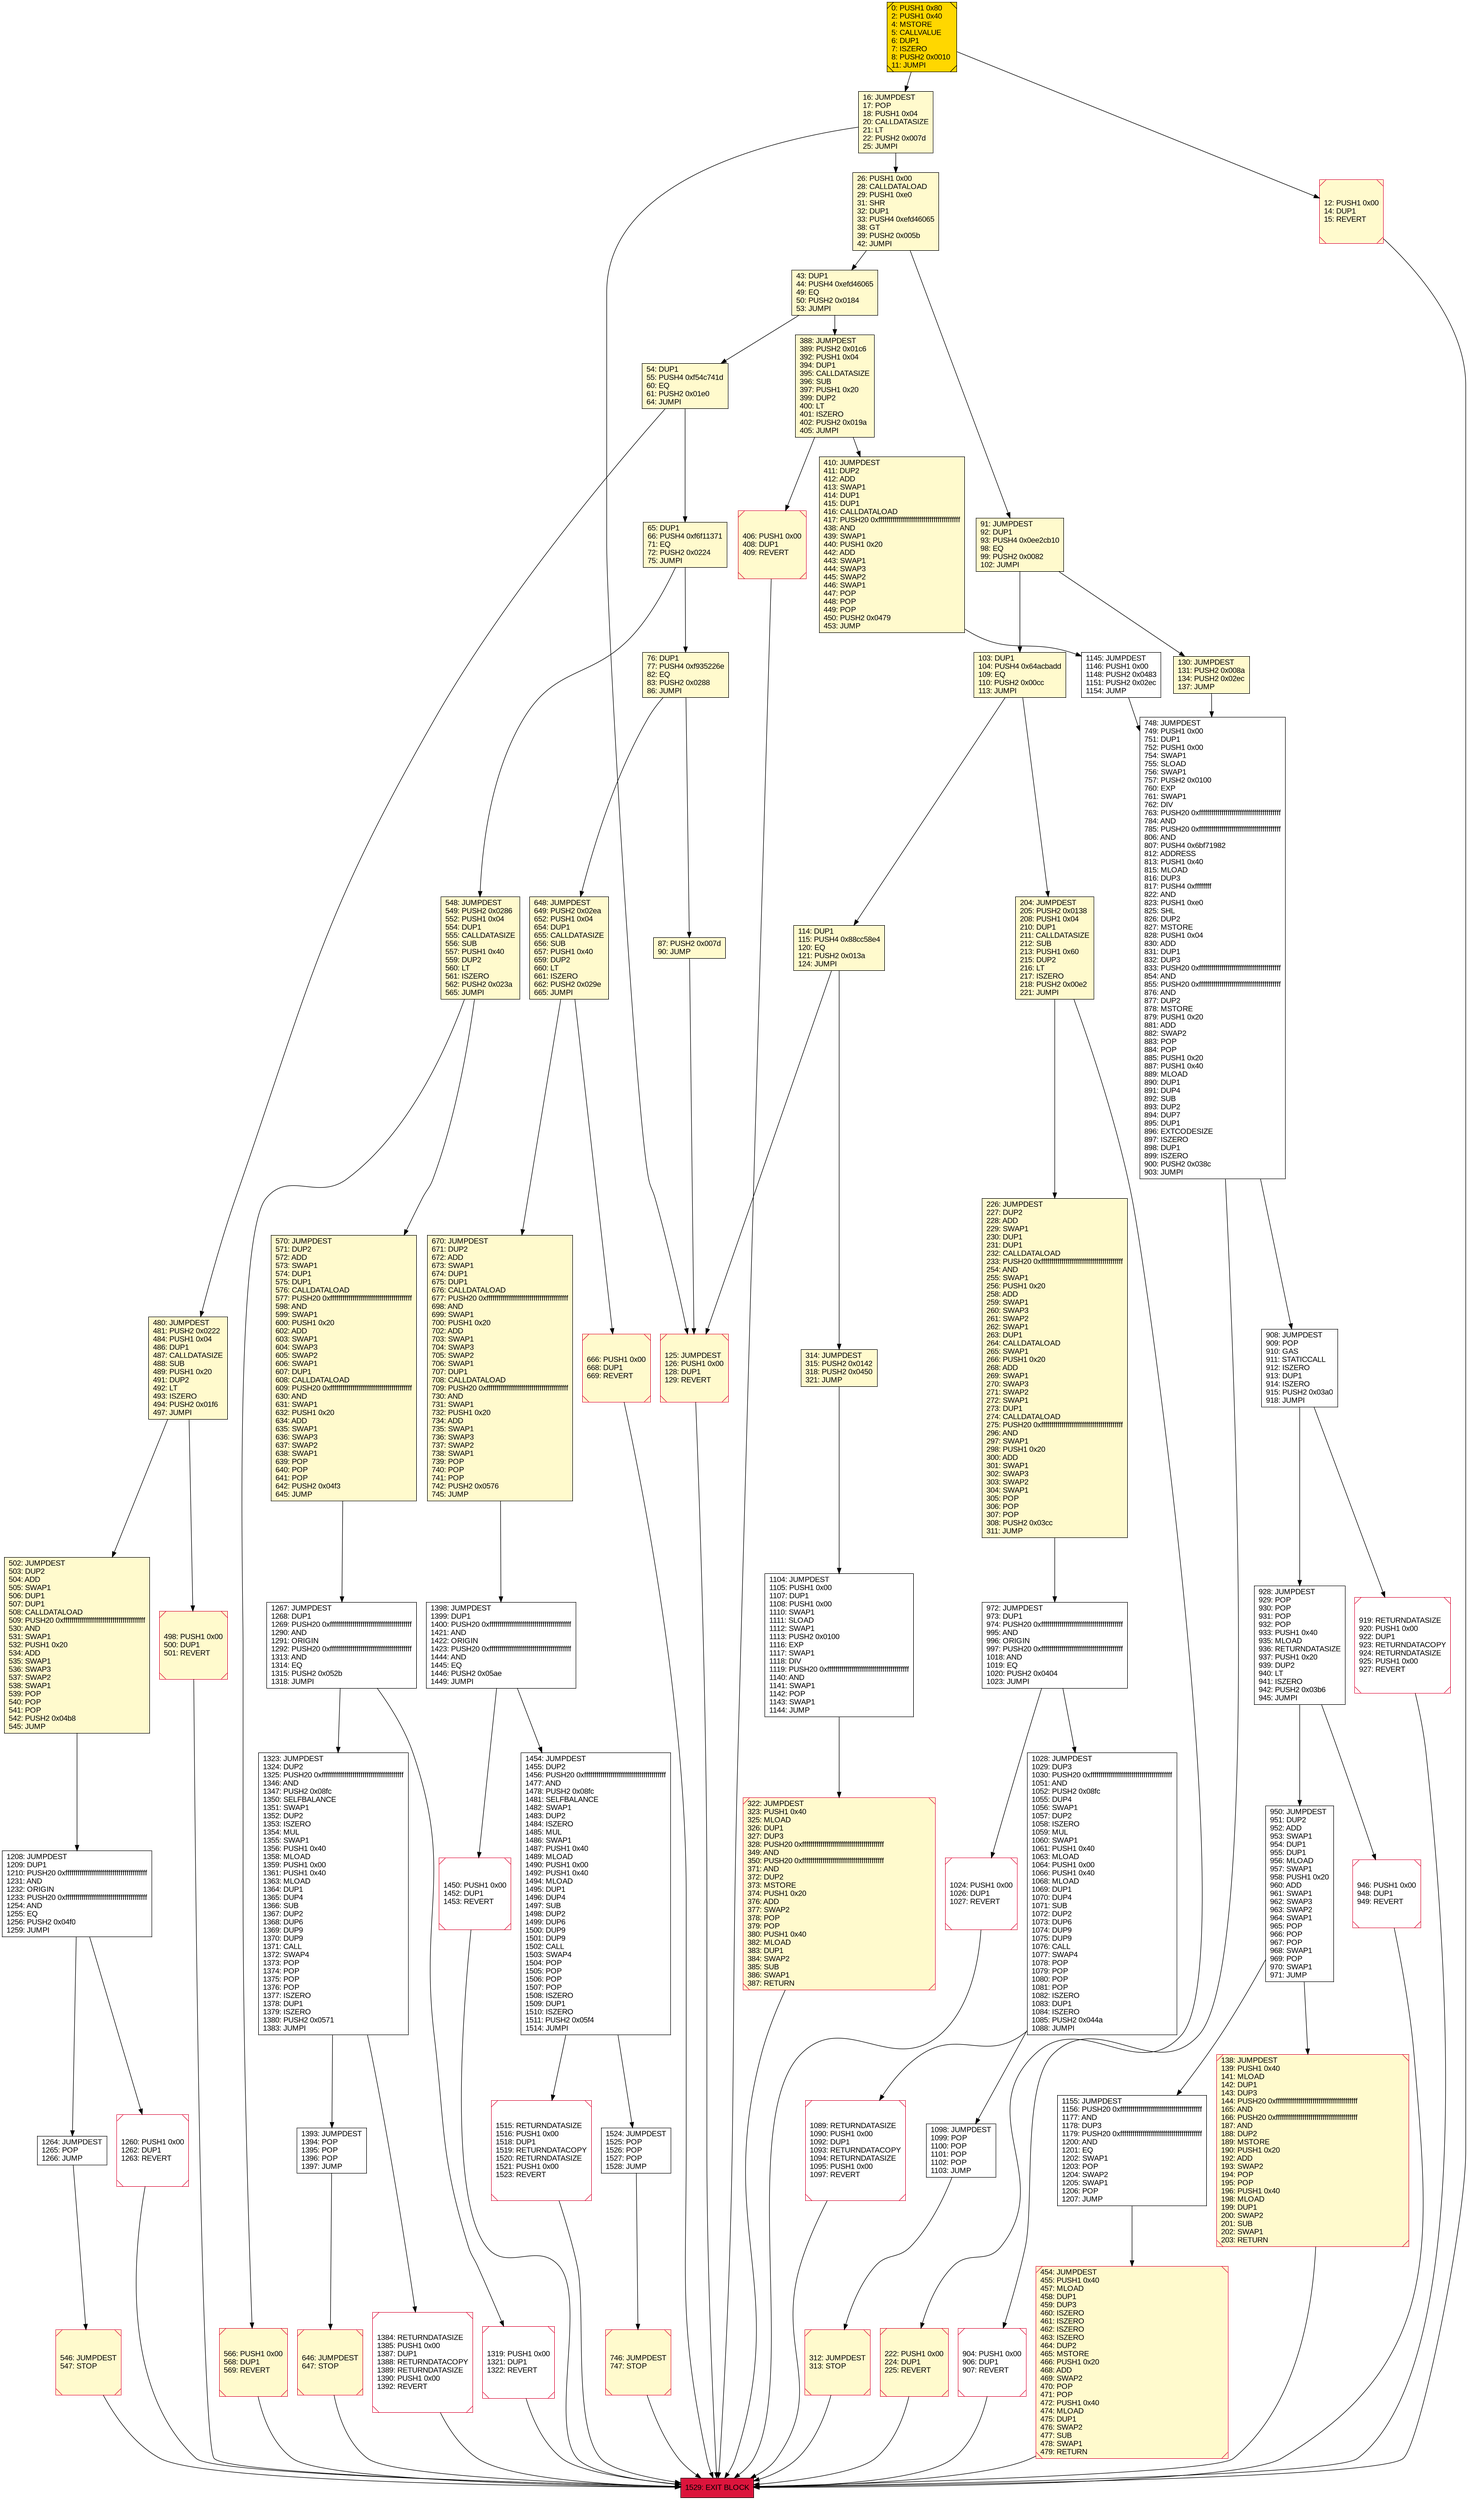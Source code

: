 digraph G {
bgcolor=transparent rankdir=UD;
node [shape=box style=filled color=black fillcolor=white fontname=arial fontcolor=black];
76 [label="76: DUP1\l77: PUSH4 0xf935226e\l82: EQ\l83: PUSH2 0x0288\l86: JUMPI\l" fillcolor=lemonchiffon ];
1098 [label="1098: JUMPDEST\l1099: POP\l1100: POP\l1101: POP\l1102: POP\l1103: JUMP\l" ];
87 [label="87: PUSH2 0x007d\l90: JUMP\l" fillcolor=lemonchiffon ];
1319 [label="1319: PUSH1 0x00\l1321: DUP1\l1322: REVERT\l" shape=Msquare color=crimson ];
130 [label="130: JUMPDEST\l131: PUSH2 0x008a\l134: PUSH2 0x02ec\l137: JUMP\l" fillcolor=lemonchiffon ];
204 [label="204: JUMPDEST\l205: PUSH2 0x0138\l208: PUSH1 0x04\l210: DUP1\l211: CALLDATASIZE\l212: SUB\l213: PUSH1 0x60\l215: DUP2\l216: LT\l217: ISZERO\l218: PUSH2 0x00e2\l221: JUMPI\l" fillcolor=lemonchiffon ];
1450 [label="1450: PUSH1 0x00\l1452: DUP1\l1453: REVERT\l" shape=Msquare color=crimson ];
919 [label="919: RETURNDATASIZE\l920: PUSH1 0x00\l922: DUP1\l923: RETURNDATACOPY\l924: RETURNDATASIZE\l925: PUSH1 0x00\l927: REVERT\l" shape=Msquare color=crimson ];
480 [label="480: JUMPDEST\l481: PUSH2 0x0222\l484: PUSH1 0x04\l486: DUP1\l487: CALLDATASIZE\l488: SUB\l489: PUSH1 0x20\l491: DUP2\l492: LT\l493: ISZERO\l494: PUSH2 0x01f6\l497: JUMPI\l" fillcolor=lemonchiffon ];
1393 [label="1393: JUMPDEST\l1394: POP\l1395: POP\l1396: POP\l1397: JUMP\l" ];
322 [label="322: JUMPDEST\l323: PUSH1 0x40\l325: MLOAD\l326: DUP1\l327: DUP3\l328: PUSH20 0xffffffffffffffffffffffffffffffffffffffff\l349: AND\l350: PUSH20 0xffffffffffffffffffffffffffffffffffffffff\l371: AND\l372: DUP2\l373: MSTORE\l374: PUSH1 0x20\l376: ADD\l377: SWAP2\l378: POP\l379: POP\l380: PUSH1 0x40\l382: MLOAD\l383: DUP1\l384: SWAP2\l385: SUB\l386: SWAP1\l387: RETURN\l" fillcolor=lemonchiffon shape=Msquare color=crimson ];
91 [label="91: JUMPDEST\l92: DUP1\l93: PUSH4 0x0ee2cb10\l98: EQ\l99: PUSH2 0x0082\l102: JUMPI\l" fillcolor=lemonchiffon ];
646 [label="646: JUMPDEST\l647: STOP\l" fillcolor=lemonchiffon shape=Msquare color=crimson ];
946 [label="946: PUSH1 0x00\l948: DUP1\l949: REVERT\l" shape=Msquare color=crimson ];
1524 [label="1524: JUMPDEST\l1525: POP\l1526: POP\l1527: POP\l1528: JUMP\l" ];
566 [label="566: PUSH1 0x00\l568: DUP1\l569: REVERT\l" fillcolor=lemonchiffon shape=Msquare color=crimson ];
0 [label="0: PUSH1 0x80\l2: PUSH1 0x40\l4: MSTORE\l5: CALLVALUE\l6: DUP1\l7: ISZERO\l8: PUSH2 0x0010\l11: JUMPI\l" fillcolor=lemonchiffon shape=Msquare fillcolor=gold ];
410 [label="410: JUMPDEST\l411: DUP2\l412: ADD\l413: SWAP1\l414: DUP1\l415: DUP1\l416: CALLDATALOAD\l417: PUSH20 0xffffffffffffffffffffffffffffffffffffffff\l438: AND\l439: SWAP1\l440: PUSH1 0x20\l442: ADD\l443: SWAP1\l444: SWAP3\l445: SWAP2\l446: SWAP1\l447: POP\l448: POP\l449: POP\l450: PUSH2 0x0479\l453: JUMP\l" fillcolor=lemonchiffon ];
103 [label="103: DUP1\l104: PUSH4 0x64acbadd\l109: EQ\l110: PUSH2 0x00cc\l113: JUMPI\l" fillcolor=lemonchiffon ];
1024 [label="1024: PUSH1 0x00\l1026: DUP1\l1027: REVERT\l" shape=Msquare color=crimson ];
16 [label="16: JUMPDEST\l17: POP\l18: PUSH1 0x04\l20: CALLDATASIZE\l21: LT\l22: PUSH2 0x007d\l25: JUMPI\l" fillcolor=lemonchiffon ];
1323 [label="1323: JUMPDEST\l1324: DUP2\l1325: PUSH20 0xffffffffffffffffffffffffffffffffffffffff\l1346: AND\l1347: PUSH2 0x08fc\l1350: SELFBALANCE\l1351: SWAP1\l1352: DUP2\l1353: ISZERO\l1354: MUL\l1355: SWAP1\l1356: PUSH1 0x40\l1358: MLOAD\l1359: PUSH1 0x00\l1361: PUSH1 0x40\l1363: MLOAD\l1364: DUP1\l1365: DUP4\l1366: SUB\l1367: DUP2\l1368: DUP6\l1369: DUP9\l1370: DUP9\l1371: CALL\l1372: SWAP4\l1373: POP\l1374: POP\l1375: POP\l1376: POP\l1377: ISZERO\l1378: DUP1\l1379: ISZERO\l1380: PUSH2 0x0571\l1383: JUMPI\l" ];
904 [label="904: PUSH1 0x00\l906: DUP1\l907: REVERT\l" shape=Msquare color=crimson ];
670 [label="670: JUMPDEST\l671: DUP2\l672: ADD\l673: SWAP1\l674: DUP1\l675: DUP1\l676: CALLDATALOAD\l677: PUSH20 0xffffffffffffffffffffffffffffffffffffffff\l698: AND\l699: SWAP1\l700: PUSH1 0x20\l702: ADD\l703: SWAP1\l704: SWAP3\l705: SWAP2\l706: SWAP1\l707: DUP1\l708: CALLDATALOAD\l709: PUSH20 0xffffffffffffffffffffffffffffffffffffffff\l730: AND\l731: SWAP1\l732: PUSH1 0x20\l734: ADD\l735: SWAP1\l736: SWAP3\l737: SWAP2\l738: SWAP1\l739: POP\l740: POP\l741: POP\l742: PUSH2 0x0576\l745: JUMP\l" fillcolor=lemonchiffon ];
312 [label="312: JUMPDEST\l313: STOP\l" fillcolor=lemonchiffon shape=Msquare color=crimson ];
12 [label="12: PUSH1 0x00\l14: DUP1\l15: REVERT\l" fillcolor=lemonchiffon shape=Msquare color=crimson ];
972 [label="972: JUMPDEST\l973: DUP1\l974: PUSH20 0xffffffffffffffffffffffffffffffffffffffff\l995: AND\l996: ORIGIN\l997: PUSH20 0xffffffffffffffffffffffffffffffffffffffff\l1018: AND\l1019: EQ\l1020: PUSH2 0x0404\l1023: JUMPI\l" ];
114 [label="114: DUP1\l115: PUSH4 0x88cc58e4\l120: EQ\l121: PUSH2 0x013a\l124: JUMPI\l" fillcolor=lemonchiffon ];
546 [label="546: JUMPDEST\l547: STOP\l" fillcolor=lemonchiffon shape=Msquare color=crimson ];
1267 [label="1267: JUMPDEST\l1268: DUP1\l1269: PUSH20 0xffffffffffffffffffffffffffffffffffffffff\l1290: AND\l1291: ORIGIN\l1292: PUSH20 0xffffffffffffffffffffffffffffffffffffffff\l1313: AND\l1314: EQ\l1315: PUSH2 0x052b\l1318: JUMPI\l" ];
406 [label="406: PUSH1 0x00\l408: DUP1\l409: REVERT\l" fillcolor=lemonchiffon shape=Msquare color=crimson ];
666 [label="666: PUSH1 0x00\l668: DUP1\l669: REVERT\l" fillcolor=lemonchiffon shape=Msquare color=crimson ];
388 [label="388: JUMPDEST\l389: PUSH2 0x01c6\l392: PUSH1 0x04\l394: DUP1\l395: CALLDATASIZE\l396: SUB\l397: PUSH1 0x20\l399: DUP2\l400: LT\l401: ISZERO\l402: PUSH2 0x019a\l405: JUMPI\l" fillcolor=lemonchiffon ];
648 [label="648: JUMPDEST\l649: PUSH2 0x02ea\l652: PUSH1 0x04\l654: DUP1\l655: CALLDATASIZE\l656: SUB\l657: PUSH1 0x40\l659: DUP2\l660: LT\l661: ISZERO\l662: PUSH2 0x029e\l665: JUMPI\l" fillcolor=lemonchiffon ];
43 [label="43: DUP1\l44: PUSH4 0xefd46065\l49: EQ\l50: PUSH2 0x0184\l53: JUMPI\l" fillcolor=lemonchiffon ];
1104 [label="1104: JUMPDEST\l1105: PUSH1 0x00\l1107: DUP1\l1108: PUSH1 0x00\l1110: SWAP1\l1111: SLOAD\l1112: SWAP1\l1113: PUSH2 0x0100\l1116: EXP\l1117: SWAP1\l1118: DIV\l1119: PUSH20 0xffffffffffffffffffffffffffffffffffffffff\l1140: AND\l1141: SWAP1\l1142: POP\l1143: SWAP1\l1144: JUMP\l" ];
748 [label="748: JUMPDEST\l749: PUSH1 0x00\l751: DUP1\l752: PUSH1 0x00\l754: SWAP1\l755: SLOAD\l756: SWAP1\l757: PUSH2 0x0100\l760: EXP\l761: SWAP1\l762: DIV\l763: PUSH20 0xffffffffffffffffffffffffffffffffffffffff\l784: AND\l785: PUSH20 0xffffffffffffffffffffffffffffffffffffffff\l806: AND\l807: PUSH4 0x6bf71982\l812: ADDRESS\l813: PUSH1 0x40\l815: MLOAD\l816: DUP3\l817: PUSH4 0xffffffff\l822: AND\l823: PUSH1 0xe0\l825: SHL\l826: DUP2\l827: MSTORE\l828: PUSH1 0x04\l830: ADD\l831: DUP1\l832: DUP3\l833: PUSH20 0xffffffffffffffffffffffffffffffffffffffff\l854: AND\l855: PUSH20 0xffffffffffffffffffffffffffffffffffffffff\l876: AND\l877: DUP2\l878: MSTORE\l879: PUSH1 0x20\l881: ADD\l882: SWAP2\l883: POP\l884: POP\l885: PUSH1 0x20\l887: PUSH1 0x40\l889: MLOAD\l890: DUP1\l891: DUP4\l892: SUB\l893: DUP2\l894: DUP7\l895: DUP1\l896: EXTCODESIZE\l897: ISZERO\l898: DUP1\l899: ISZERO\l900: PUSH2 0x038c\l903: JUMPI\l" ];
570 [label="570: JUMPDEST\l571: DUP2\l572: ADD\l573: SWAP1\l574: DUP1\l575: DUP1\l576: CALLDATALOAD\l577: PUSH20 0xffffffffffffffffffffffffffffffffffffffff\l598: AND\l599: SWAP1\l600: PUSH1 0x20\l602: ADD\l603: SWAP1\l604: SWAP3\l605: SWAP2\l606: SWAP1\l607: DUP1\l608: CALLDATALOAD\l609: PUSH20 0xffffffffffffffffffffffffffffffffffffffff\l630: AND\l631: SWAP1\l632: PUSH1 0x20\l634: ADD\l635: SWAP1\l636: SWAP3\l637: SWAP2\l638: SWAP1\l639: POP\l640: POP\l641: POP\l642: PUSH2 0x04f3\l645: JUMP\l" fillcolor=lemonchiffon ];
54 [label="54: DUP1\l55: PUSH4 0xf54c741d\l60: EQ\l61: PUSH2 0x01e0\l64: JUMPI\l" fillcolor=lemonchiffon ];
65 [label="65: DUP1\l66: PUSH4 0xf6f11371\l71: EQ\l72: PUSH2 0x0224\l75: JUMPI\l" fillcolor=lemonchiffon ];
1398 [label="1398: JUMPDEST\l1399: DUP1\l1400: PUSH20 0xffffffffffffffffffffffffffffffffffffffff\l1421: AND\l1422: ORIGIN\l1423: PUSH20 0xffffffffffffffffffffffffffffffffffffffff\l1444: AND\l1445: EQ\l1446: PUSH2 0x05ae\l1449: JUMPI\l" ];
1260 [label="1260: PUSH1 0x00\l1262: DUP1\l1263: REVERT\l" shape=Msquare color=crimson ];
950 [label="950: JUMPDEST\l951: DUP2\l952: ADD\l953: SWAP1\l954: DUP1\l955: DUP1\l956: MLOAD\l957: SWAP1\l958: PUSH1 0x20\l960: ADD\l961: SWAP1\l962: SWAP3\l963: SWAP2\l964: SWAP1\l965: POP\l966: POP\l967: POP\l968: SWAP1\l969: POP\l970: SWAP1\l971: JUMP\l" ];
1145 [label="1145: JUMPDEST\l1146: PUSH1 0x00\l1148: PUSH2 0x0483\l1151: PUSH2 0x02ec\l1154: JUMP\l" ];
498 [label="498: PUSH1 0x00\l500: DUP1\l501: REVERT\l" fillcolor=lemonchiffon shape=Msquare color=crimson ];
502 [label="502: JUMPDEST\l503: DUP2\l504: ADD\l505: SWAP1\l506: DUP1\l507: DUP1\l508: CALLDATALOAD\l509: PUSH20 0xffffffffffffffffffffffffffffffffffffffff\l530: AND\l531: SWAP1\l532: PUSH1 0x20\l534: ADD\l535: SWAP1\l536: SWAP3\l537: SWAP2\l538: SWAP1\l539: POP\l540: POP\l541: POP\l542: PUSH2 0x04b8\l545: JUMP\l" fillcolor=lemonchiffon ];
26 [label="26: PUSH1 0x00\l28: CALLDATALOAD\l29: PUSH1 0xe0\l31: SHR\l32: DUP1\l33: PUSH4 0xefd46065\l38: GT\l39: PUSH2 0x005b\l42: JUMPI\l" fillcolor=lemonchiffon ];
1155 [label="1155: JUMPDEST\l1156: PUSH20 0xffffffffffffffffffffffffffffffffffffffff\l1177: AND\l1178: DUP3\l1179: PUSH20 0xffffffffffffffffffffffffffffffffffffffff\l1200: AND\l1201: EQ\l1202: SWAP1\l1203: POP\l1204: SWAP2\l1205: SWAP1\l1206: POP\l1207: JUMP\l" ];
1264 [label="1264: JUMPDEST\l1265: POP\l1266: JUMP\l" ];
138 [label="138: JUMPDEST\l139: PUSH1 0x40\l141: MLOAD\l142: DUP1\l143: DUP3\l144: PUSH20 0xffffffffffffffffffffffffffffffffffffffff\l165: AND\l166: PUSH20 0xffffffffffffffffffffffffffffffffffffffff\l187: AND\l188: DUP2\l189: MSTORE\l190: PUSH1 0x20\l192: ADD\l193: SWAP2\l194: POP\l195: POP\l196: PUSH1 0x40\l198: MLOAD\l199: DUP1\l200: SWAP2\l201: SUB\l202: SWAP1\l203: RETURN\l" fillcolor=lemonchiffon shape=Msquare color=crimson ];
1089 [label="1089: RETURNDATASIZE\l1090: PUSH1 0x00\l1092: DUP1\l1093: RETURNDATACOPY\l1094: RETURNDATASIZE\l1095: PUSH1 0x00\l1097: REVERT\l" shape=Msquare color=crimson ];
314 [label="314: JUMPDEST\l315: PUSH2 0x0142\l318: PUSH2 0x0450\l321: JUMP\l" fillcolor=lemonchiffon ];
226 [label="226: JUMPDEST\l227: DUP2\l228: ADD\l229: SWAP1\l230: DUP1\l231: DUP1\l232: CALLDATALOAD\l233: PUSH20 0xffffffffffffffffffffffffffffffffffffffff\l254: AND\l255: SWAP1\l256: PUSH1 0x20\l258: ADD\l259: SWAP1\l260: SWAP3\l261: SWAP2\l262: SWAP1\l263: DUP1\l264: CALLDATALOAD\l265: SWAP1\l266: PUSH1 0x20\l268: ADD\l269: SWAP1\l270: SWAP3\l271: SWAP2\l272: SWAP1\l273: DUP1\l274: CALLDATALOAD\l275: PUSH20 0xffffffffffffffffffffffffffffffffffffffff\l296: AND\l297: SWAP1\l298: PUSH1 0x20\l300: ADD\l301: SWAP1\l302: SWAP3\l303: SWAP2\l304: SWAP1\l305: POP\l306: POP\l307: POP\l308: PUSH2 0x03cc\l311: JUMP\l" fillcolor=lemonchiffon ];
1208 [label="1208: JUMPDEST\l1209: DUP1\l1210: PUSH20 0xffffffffffffffffffffffffffffffffffffffff\l1231: AND\l1232: ORIGIN\l1233: PUSH20 0xffffffffffffffffffffffffffffffffffffffff\l1254: AND\l1255: EQ\l1256: PUSH2 0x04f0\l1259: JUMPI\l" ];
548 [label="548: JUMPDEST\l549: PUSH2 0x0286\l552: PUSH1 0x04\l554: DUP1\l555: CALLDATASIZE\l556: SUB\l557: PUSH1 0x40\l559: DUP2\l560: LT\l561: ISZERO\l562: PUSH2 0x023a\l565: JUMPI\l" fillcolor=lemonchiffon ];
1028 [label="1028: JUMPDEST\l1029: DUP3\l1030: PUSH20 0xffffffffffffffffffffffffffffffffffffffff\l1051: AND\l1052: PUSH2 0x08fc\l1055: DUP4\l1056: SWAP1\l1057: DUP2\l1058: ISZERO\l1059: MUL\l1060: SWAP1\l1061: PUSH1 0x40\l1063: MLOAD\l1064: PUSH1 0x00\l1066: PUSH1 0x40\l1068: MLOAD\l1069: DUP1\l1070: DUP4\l1071: SUB\l1072: DUP2\l1073: DUP6\l1074: DUP9\l1075: DUP9\l1076: CALL\l1077: SWAP4\l1078: POP\l1079: POP\l1080: POP\l1081: POP\l1082: ISZERO\l1083: DUP1\l1084: ISZERO\l1085: PUSH2 0x044a\l1088: JUMPI\l" ];
1515 [label="1515: RETURNDATASIZE\l1516: PUSH1 0x00\l1518: DUP1\l1519: RETURNDATACOPY\l1520: RETURNDATASIZE\l1521: PUSH1 0x00\l1523: REVERT\l" shape=Msquare color=crimson ];
1384 [label="1384: RETURNDATASIZE\l1385: PUSH1 0x00\l1387: DUP1\l1388: RETURNDATACOPY\l1389: RETURNDATASIZE\l1390: PUSH1 0x00\l1392: REVERT\l" shape=Msquare color=crimson ];
1454 [label="1454: JUMPDEST\l1455: DUP2\l1456: PUSH20 0xffffffffffffffffffffffffffffffffffffffff\l1477: AND\l1478: PUSH2 0x08fc\l1481: SELFBALANCE\l1482: SWAP1\l1483: DUP2\l1484: ISZERO\l1485: MUL\l1486: SWAP1\l1487: PUSH1 0x40\l1489: MLOAD\l1490: PUSH1 0x00\l1492: PUSH1 0x40\l1494: MLOAD\l1495: DUP1\l1496: DUP4\l1497: SUB\l1498: DUP2\l1499: DUP6\l1500: DUP9\l1501: DUP9\l1502: CALL\l1503: SWAP4\l1504: POP\l1505: POP\l1506: POP\l1507: POP\l1508: ISZERO\l1509: DUP1\l1510: ISZERO\l1511: PUSH2 0x05f4\l1514: JUMPI\l" ];
908 [label="908: JUMPDEST\l909: POP\l910: GAS\l911: STATICCALL\l912: ISZERO\l913: DUP1\l914: ISZERO\l915: PUSH2 0x03a0\l918: JUMPI\l" ];
125 [label="125: JUMPDEST\l126: PUSH1 0x00\l128: DUP1\l129: REVERT\l" fillcolor=lemonchiffon shape=Msquare color=crimson ];
1529 [label="1529: EXIT BLOCK\l" fillcolor=crimson ];
454 [label="454: JUMPDEST\l455: PUSH1 0x40\l457: MLOAD\l458: DUP1\l459: DUP3\l460: ISZERO\l461: ISZERO\l462: ISZERO\l463: ISZERO\l464: DUP2\l465: MSTORE\l466: PUSH1 0x20\l468: ADD\l469: SWAP2\l470: POP\l471: POP\l472: PUSH1 0x40\l474: MLOAD\l475: DUP1\l476: SWAP2\l477: SUB\l478: SWAP1\l479: RETURN\l" fillcolor=lemonchiffon shape=Msquare color=crimson ];
928 [label="928: JUMPDEST\l929: POP\l930: POP\l931: POP\l932: POP\l933: PUSH1 0x40\l935: MLOAD\l936: RETURNDATASIZE\l937: PUSH1 0x20\l939: DUP2\l940: LT\l941: ISZERO\l942: PUSH2 0x03b6\l945: JUMPI\l" ];
746 [label="746: JUMPDEST\l747: STOP\l" fillcolor=lemonchiffon shape=Msquare color=crimson ];
222 [label="222: PUSH1 0x00\l224: DUP1\l225: REVERT\l" fillcolor=lemonchiffon shape=Msquare color=crimson ];
54 -> 65;
125 -> 1529;
1393 -> 646;
454 -> 1529;
1454 -> 1515;
43 -> 388;
76 -> 87;
222 -> 1529;
746 -> 1529;
1515 -> 1529;
1384 -> 1529;
908 -> 928;
972 -> 1024;
43 -> 54;
1267 -> 1323;
26 -> 43;
103 -> 114;
1145 -> 748;
950 -> 138;
950 -> 1155;
91 -> 130;
138 -> 1529;
1089 -> 1529;
65 -> 548;
1208 -> 1260;
314 -> 1104;
103 -> 204;
1098 -> 312;
498 -> 1529;
548 -> 570;
1155 -> 454;
1267 -> 1319;
91 -> 103;
748 -> 908;
0 -> 12;
928 -> 950;
1260 -> 1529;
1323 -> 1393;
1028 -> 1089;
1398 -> 1454;
0 -> 16;
1208 -> 1264;
502 -> 1208;
972 -> 1028;
666 -> 1529;
76 -> 648;
26 -> 91;
1398 -> 1450;
54 -> 480;
65 -> 76;
226 -> 972;
410 -> 1145;
114 -> 125;
130 -> 748;
406 -> 1529;
546 -> 1529;
904 -> 1529;
12 -> 1529;
312 -> 1529;
1104 -> 322;
1323 -> 1384;
114 -> 314;
388 -> 410;
1024 -> 1529;
16 -> 125;
480 -> 502;
480 -> 498;
1454 -> 1524;
1264 -> 546;
670 -> 1398;
322 -> 1529;
648 -> 670;
928 -> 946;
1028 -> 1098;
946 -> 1529;
646 -> 1529;
1524 -> 746;
748 -> 904;
204 -> 226;
566 -> 1529;
570 -> 1267;
1450 -> 1529;
16 -> 26;
388 -> 406;
919 -> 1529;
204 -> 222;
648 -> 666;
908 -> 919;
548 -> 566;
87 -> 125;
1319 -> 1529;
}